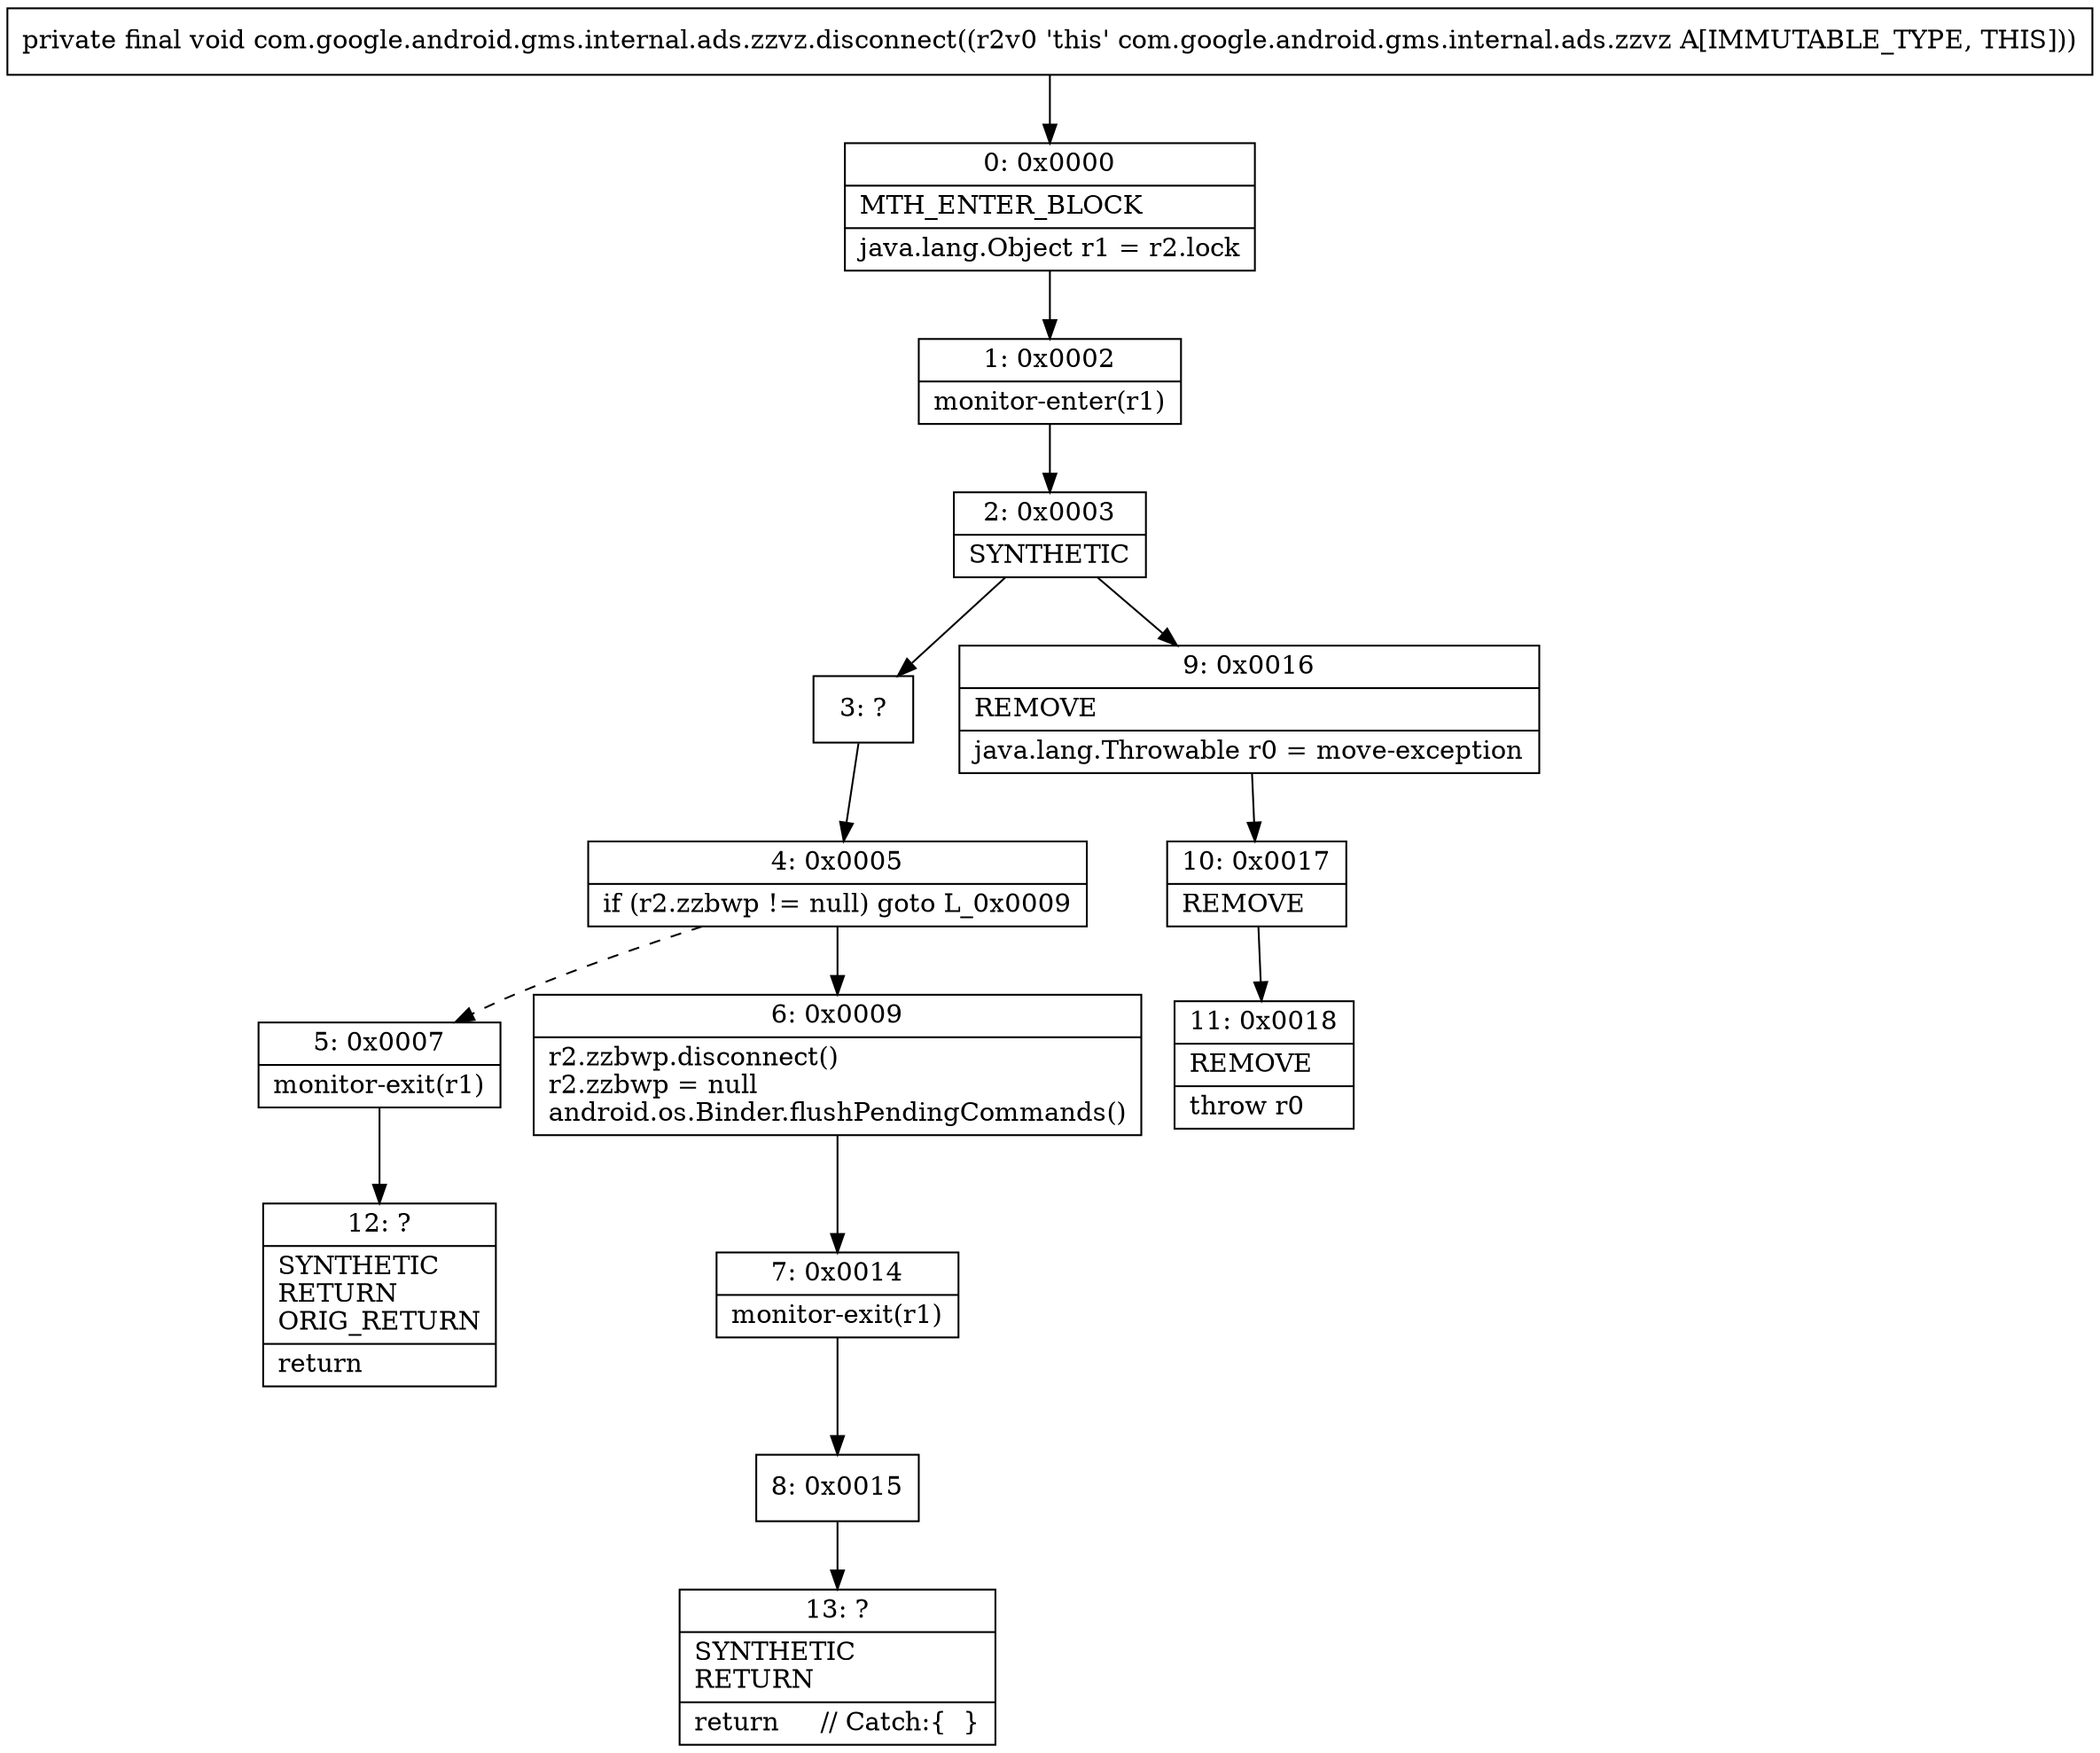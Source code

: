 digraph "CFG forcom.google.android.gms.internal.ads.zzvz.disconnect()V" {
Node_0 [shape=record,label="{0\:\ 0x0000|MTH_ENTER_BLOCK\l|java.lang.Object r1 = r2.lock\l}"];
Node_1 [shape=record,label="{1\:\ 0x0002|monitor\-enter(r1)\l}"];
Node_2 [shape=record,label="{2\:\ 0x0003|SYNTHETIC\l}"];
Node_3 [shape=record,label="{3\:\ ?}"];
Node_4 [shape=record,label="{4\:\ 0x0005|if (r2.zzbwp != null) goto L_0x0009\l}"];
Node_5 [shape=record,label="{5\:\ 0x0007|monitor\-exit(r1)\l}"];
Node_6 [shape=record,label="{6\:\ 0x0009|r2.zzbwp.disconnect()\lr2.zzbwp = null\landroid.os.Binder.flushPendingCommands()\l}"];
Node_7 [shape=record,label="{7\:\ 0x0014|monitor\-exit(r1)\l}"];
Node_8 [shape=record,label="{8\:\ 0x0015}"];
Node_9 [shape=record,label="{9\:\ 0x0016|REMOVE\l|java.lang.Throwable r0 = move\-exception\l}"];
Node_10 [shape=record,label="{10\:\ 0x0017|REMOVE\l}"];
Node_11 [shape=record,label="{11\:\ 0x0018|REMOVE\l|throw r0\l}"];
Node_12 [shape=record,label="{12\:\ ?|SYNTHETIC\lRETURN\lORIG_RETURN\l|return\l}"];
Node_13 [shape=record,label="{13\:\ ?|SYNTHETIC\lRETURN\l|return     \/\/ Catch:\{  \}\l}"];
MethodNode[shape=record,label="{private final void com.google.android.gms.internal.ads.zzvz.disconnect((r2v0 'this' com.google.android.gms.internal.ads.zzvz A[IMMUTABLE_TYPE, THIS])) }"];
MethodNode -> Node_0;
Node_0 -> Node_1;
Node_1 -> Node_2;
Node_2 -> Node_3;
Node_2 -> Node_9;
Node_3 -> Node_4;
Node_4 -> Node_5[style=dashed];
Node_4 -> Node_6;
Node_5 -> Node_12;
Node_6 -> Node_7;
Node_7 -> Node_8;
Node_8 -> Node_13;
Node_9 -> Node_10;
Node_10 -> Node_11;
}


